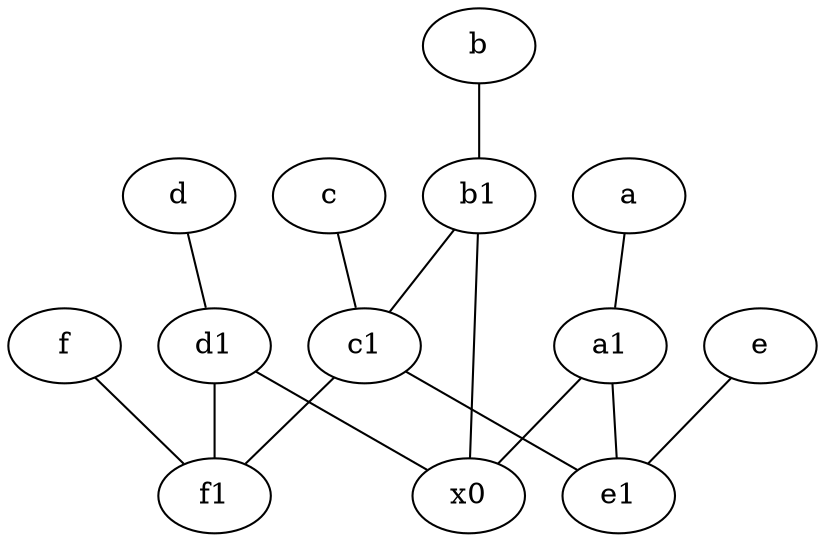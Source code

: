 graph {
	node [labelfontsize=50]
	c [labelfontsize=50 pos="4.5,2!"]
	b1 [labelfontsize=50 pos="9,4!"]
	f1 [labelfontsize=50 pos="3,8!"]
	c1 [labelfontsize=50 pos="4.5,3!"]
	d1 [labelfontsize=50 pos="3,5!"]
	b [labelfontsize=50 pos="10,4!"]
	a [labelfontsize=50 pos="8,2!"]
	x0 [labelfontsize=50]
	e1 [labelfontsize=50 pos="7,7!"]
	d [labelfontsize=50 pos="2,5!"]
	f [labelfontsize=50 pos="3,9!"]
	a1 [labelfontsize=50 pos="8,3!"]
	e [labelfontsize=50 pos="7,9!"]
	c1 -- e1
	a -- a1
	e -- e1
	b -- b1
	a1 -- e1
	f -- f1
	c -- c1
	a1 -- x0
	d1 -- f1
	d -- d1
	b1 -- c1
	d1 -- x0
	b1 -- x0
	c1 -- f1
}
